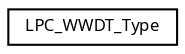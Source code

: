 digraph "Graphical Class Hierarchy"
{
  edge [fontname="Sans",fontsize="8",labelfontname="Sans",labelfontsize="8"];
  node [fontname="Sans",fontsize="8",shape=record];
  rankdir="LR";
  Node1 [label="LPC_WWDT_Type",height=0.2,width=0.4,color="black", fillcolor="white", style="filled",URL="$struct_l_p_c___w_w_d_t___type.html",tooltip="Product name title=UM10462 Chapter title=LPC11U1x Windowed Watchdog Timer (WWDT) Modification date=3/..."];
}

